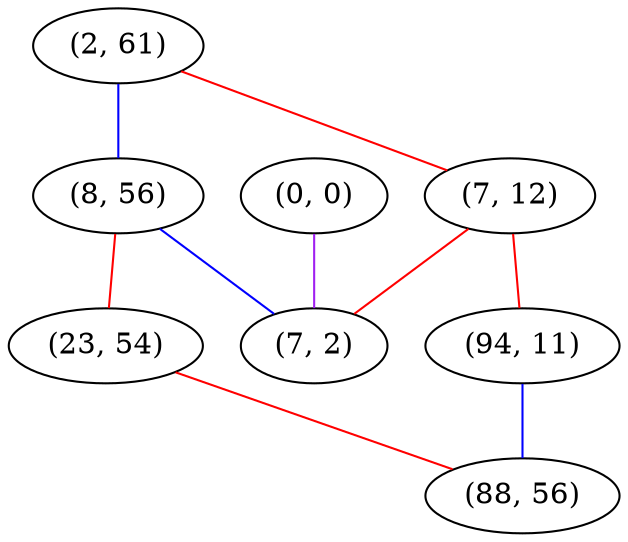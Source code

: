 graph "" {
"(2, 61)";
"(8, 56)";
"(7, 12)";
"(23, 54)";
"(0, 0)";
"(94, 11)";
"(88, 56)";
"(7, 2)";
"(2, 61)" -- "(7, 12)"  [color=red, key=0, weight=1];
"(2, 61)" -- "(8, 56)"  [color=blue, key=0, weight=3];
"(8, 56)" -- "(23, 54)"  [color=red, key=0, weight=1];
"(8, 56)" -- "(7, 2)"  [color=blue, key=0, weight=3];
"(7, 12)" -- "(94, 11)"  [color=red, key=0, weight=1];
"(7, 12)" -- "(7, 2)"  [color=red, key=0, weight=1];
"(23, 54)" -- "(88, 56)"  [color=red, key=0, weight=1];
"(0, 0)" -- "(7, 2)"  [color=purple, key=0, weight=4];
"(94, 11)" -- "(88, 56)"  [color=blue, key=0, weight=3];
}
